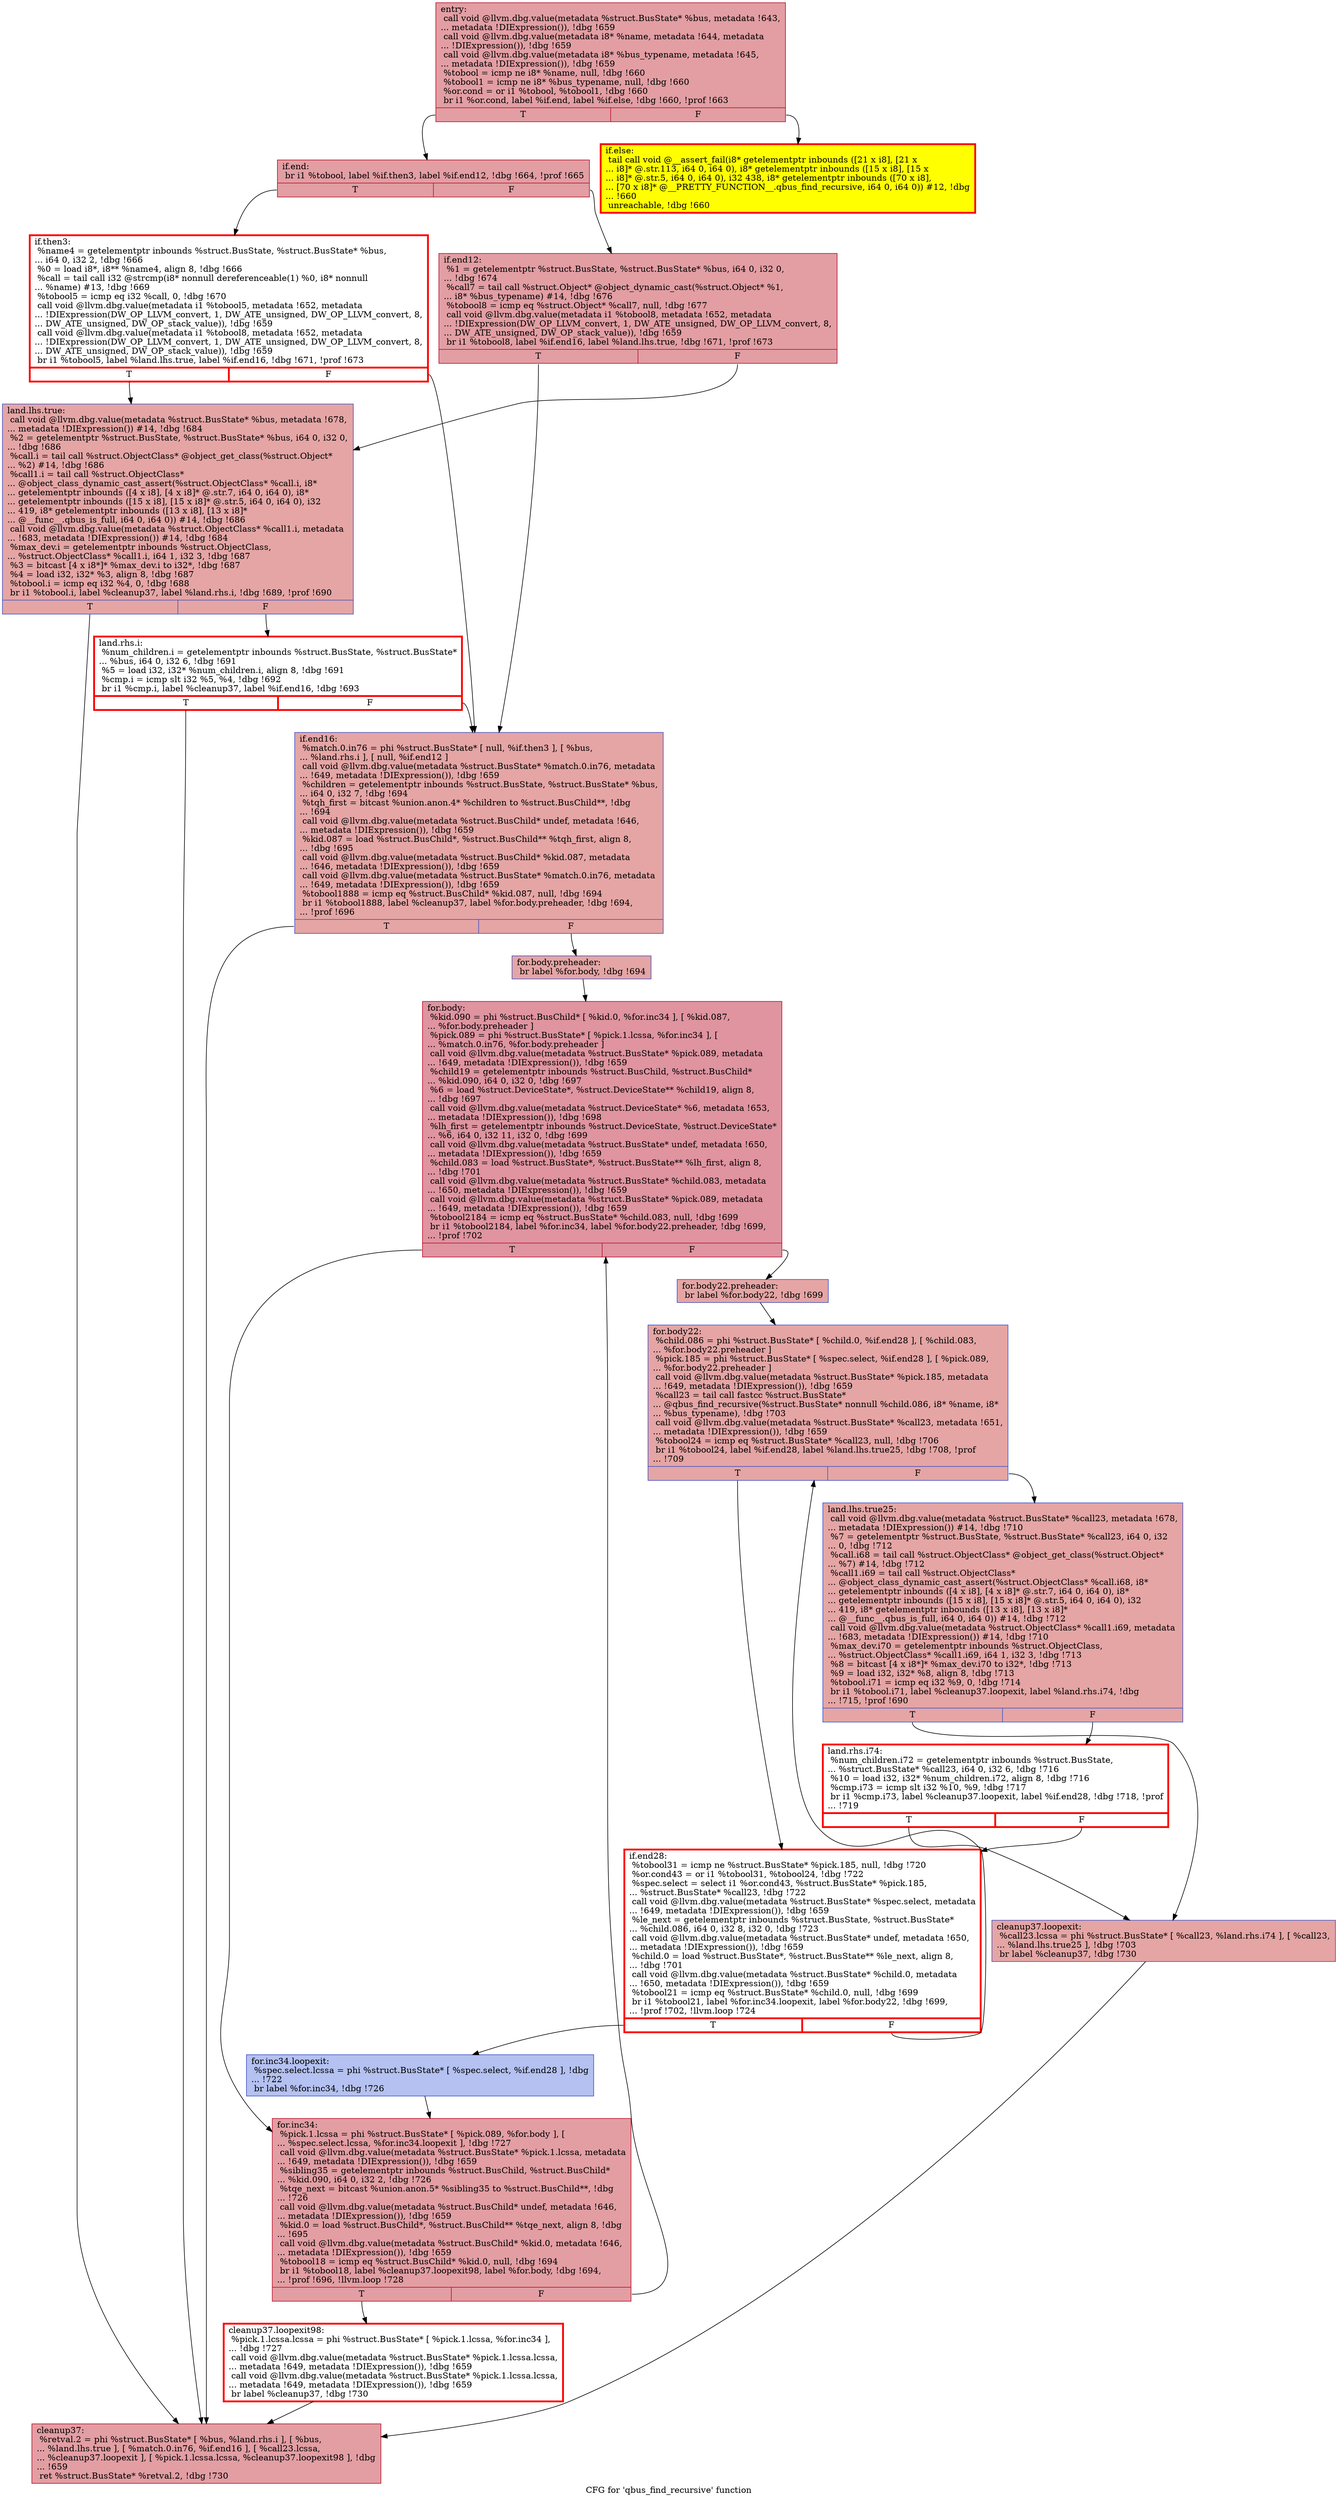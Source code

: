 digraph "CFG for 'qbus_find_recursive' function" {
	label="CFG for 'qbus_find_recursive' function";

	Node0x5648baee8f90 [shape=record,color="#b70d28ff", style=filled, fillcolor="#be242e70",label="{entry:\l  call void @llvm.dbg.value(metadata %struct.BusState* %bus, metadata !643,\l... metadata !DIExpression()), !dbg !659\l  call void @llvm.dbg.value(metadata i8* %name, metadata !644, metadata\l... !DIExpression()), !dbg !659\l  call void @llvm.dbg.value(metadata i8* %bus_typename, metadata !645,\l... metadata !DIExpression()), !dbg !659\l  %tobool = icmp ne i8* %name, null, !dbg !660\l  %tobool1 = icmp ne i8* %bus_typename, null, !dbg !660\l  %or.cond = or i1 %tobool, %tobool1, !dbg !660\l  br i1 %or.cond, label %if.end, label %if.else, !dbg !660, !prof !663\l|{<s0>T|<s1>F}}"];
	Node0x5648baee8f90:s0 -> Node0x5648baf0de60;
	Node0x5648baee8f90:s1 -> Node0x5648baf0ded0;
	Node0x5648baf0ded0 [shape=record,penwidth=3.0, style="filled", color="red", fillcolor="yellow",label="{if.else:                                          \l  tail call void @__assert_fail(i8* getelementptr inbounds ([21 x i8], [21 x\l... i8]* @.str.113, i64 0, i64 0), i8* getelementptr inbounds ([15 x i8], [15 x\l... i8]* @.str.5, i64 0, i64 0), i32 438, i8* getelementptr inbounds ([70 x i8],\l... [70 x i8]* @__PRETTY_FUNCTION__.qbus_find_recursive, i64 0, i64 0)) #12, !dbg\l... !660\l  unreachable, !dbg !660\l}"];
	Node0x5648baf0de60 [shape=record,color="#b70d28ff", style=filled, fillcolor="#be242e70",label="{if.end:                                           \l  br i1 %tobool, label %if.then3, label %if.end12, !dbg !664, !prof !665\l|{<s0>T|<s1>F}}"];
	Node0x5648baf0de60:s0 -> Node0x5648baf0e950;
	Node0x5648baf0de60:s1 -> Node0x5648baf0ea10;
	Node0x5648baf0e950 [shape=record,penwidth=3.0, color="red",label="{if.then3:                                         \l  %name4 = getelementptr inbounds %struct.BusState, %struct.BusState* %bus,\l... i64 0, i32 2, !dbg !666\l  %0 = load i8*, i8** %name4, align 8, !dbg !666\l  %call = tail call i32 @strcmp(i8* nonnull dereferenceable(1) %0, i8* nonnull\l... %name) #13, !dbg !669\l  %tobool5 = icmp eq i32 %call, 0, !dbg !670\l  call void @llvm.dbg.value(metadata i1 %tobool5, metadata !652, metadata\l... !DIExpression(DW_OP_LLVM_convert, 1, DW_ATE_unsigned, DW_OP_LLVM_convert, 8,\l... DW_ATE_unsigned, DW_OP_stack_value)), !dbg !659\l  call void @llvm.dbg.value(metadata i1 %tobool8, metadata !652, metadata\l... !DIExpression(DW_OP_LLVM_convert, 1, DW_ATE_unsigned, DW_OP_LLVM_convert, 8,\l... DW_ATE_unsigned, DW_OP_stack_value)), !dbg !659\l  br i1 %tobool5, label %land.lhs.true, label %if.end16, !dbg !671, !prof !673\l|{<s0>T|<s1>F}}"];
	Node0x5648baf0e950:s0 -> Node0x5648baf10050;
	Node0x5648baf0e950:s1 -> Node0x5648baf0ffe0;
	Node0x5648baf0ea10 [shape=record,color="#b70d28ff", style=filled, fillcolor="#be242e70",label="{if.end12:                                         \l  %1 = getelementptr %struct.BusState, %struct.BusState* %bus, i64 0, i32 0,\l... !dbg !674\l  %call7 = tail call %struct.Object* @object_dynamic_cast(%struct.Object* %1,\l... i8* %bus_typename) #14, !dbg !676\l  %tobool8 = icmp eq %struct.Object* %call7, null, !dbg !677\l  call void @llvm.dbg.value(metadata i1 %tobool8, metadata !652, metadata\l... !DIExpression(DW_OP_LLVM_convert, 1, DW_ATE_unsigned, DW_OP_LLVM_convert, 8,\l... DW_ATE_unsigned, DW_OP_stack_value)), !dbg !659\l  br i1 %tobool8, label %if.end16, label %land.lhs.true, !dbg !671, !prof !673\l|{<s0>T|<s1>F}}"];
	Node0x5648baf0ea10:s0 -> Node0x5648baf0ffe0;
	Node0x5648baf0ea10:s1 -> Node0x5648baf10050;
	Node0x5648baf10050 [shape=record,color="#3d50c3ff", style=filled, fillcolor="#c5333470",label="{land.lhs.true:                                    \l  call void @llvm.dbg.value(metadata %struct.BusState* %bus, metadata !678,\l... metadata !DIExpression()) #14, !dbg !684\l  %2 = getelementptr %struct.BusState, %struct.BusState* %bus, i64 0, i32 0,\l... !dbg !686\l  %call.i = tail call %struct.ObjectClass* @object_get_class(%struct.Object*\l... %2) #14, !dbg !686\l  %call1.i = tail call %struct.ObjectClass*\l... @object_class_dynamic_cast_assert(%struct.ObjectClass* %call.i, i8*\l... getelementptr inbounds ([4 x i8], [4 x i8]* @.str.7, i64 0, i64 0), i8*\l... getelementptr inbounds ([15 x i8], [15 x i8]* @.str.5, i64 0, i64 0), i32\l... 419, i8* getelementptr inbounds ([13 x i8], [13 x i8]*\l... @__func__.qbus_is_full, i64 0, i64 0)) #14, !dbg !686\l  call void @llvm.dbg.value(metadata %struct.ObjectClass* %call1.i, metadata\l... !683, metadata !DIExpression()) #14, !dbg !684\l  %max_dev.i = getelementptr inbounds %struct.ObjectClass,\l... %struct.ObjectClass* %call1.i, i64 1, i32 3, !dbg !687\l  %3 = bitcast [4 x i8*]* %max_dev.i to i32*, !dbg !687\l  %4 = load i32, i32* %3, align 8, !dbg !687\l  %tobool.i = icmp eq i32 %4, 0, !dbg !688\l  br i1 %tobool.i, label %cleanup37, label %land.rhs.i, !dbg !689, !prof !690\l|{<s0>T|<s1>F}}"];
	Node0x5648baf10050:s0 -> Node0x5648baf108d0;
	Node0x5648baf10050:s1 -> Node0x5648bae9d6a0;
	Node0x5648bae9d6a0 [shape=record,penwidth=3.0, color="red",label="{land.rhs.i:                                       \l  %num_children.i = getelementptr inbounds %struct.BusState, %struct.BusState*\l... %bus, i64 0, i32 6, !dbg !691\l  %5 = load i32, i32* %num_children.i, align 8, !dbg !691\l  %cmp.i = icmp slt i32 %5, %4, !dbg !692\l  br i1 %cmp.i, label %cleanup37, label %if.end16, !dbg !693\l|{<s0>T|<s1>F}}"];
	Node0x5648bae9d6a0:s0 -> Node0x5648baf108d0;
	Node0x5648bae9d6a0:s1 -> Node0x5648baf0ffe0;
	Node0x5648baf0ffe0 [shape=record,color="#3d50c3ff", style=filled, fillcolor="#c5333470",label="{if.end16:                                         \l  %match.0.in76 = phi %struct.BusState* [ null, %if.then3 ], [ %bus,\l... %land.rhs.i ], [ null, %if.end12 ]\l  call void @llvm.dbg.value(metadata %struct.BusState* %match.0.in76, metadata\l... !649, metadata !DIExpression()), !dbg !659\l  %children = getelementptr inbounds %struct.BusState, %struct.BusState* %bus,\l... i64 0, i32 7, !dbg !694\l  %tqh_first = bitcast %union.anon.4* %children to %struct.BusChild**, !dbg\l... !694\l  call void @llvm.dbg.value(metadata %struct.BusChild* undef, metadata !646,\l... metadata !DIExpression()), !dbg !659\l  %kid.087 = load %struct.BusChild*, %struct.BusChild** %tqh_first, align 8,\l... !dbg !695\l  call void @llvm.dbg.value(metadata %struct.BusChild* %kid.087, metadata\l... !646, metadata !DIExpression()), !dbg !659\l  call void @llvm.dbg.value(metadata %struct.BusState* %match.0.in76, metadata\l... !649, metadata !DIExpression()), !dbg !659\l  %tobool1888 = icmp eq %struct.BusChild* %kid.087, null, !dbg !694\l  br i1 %tobool1888, label %cleanup37, label %for.body.preheader, !dbg !694,\l... !prof !696\l|{<s0>T|<s1>F}}"];
	Node0x5648baf0ffe0:s0 -> Node0x5648baf108d0;
	Node0x5648baf0ffe0:s1 -> Node0x5648baf12c10;
	Node0x5648baf12c10 [shape=record,color="#3d50c3ff", style=filled, fillcolor="#c5333470",label="{for.body.preheader:                               \l  br label %for.body, !dbg !694\l}"];
	Node0x5648baf12c10 -> Node0x5648baf11a60;
	Node0x5648baf11a60 [shape=record,color="#b70d28ff", style=filled, fillcolor="#b70d2870",label="{for.body:                                         \l  %kid.090 = phi %struct.BusChild* [ %kid.0, %for.inc34 ], [ %kid.087,\l... %for.body.preheader ]\l  %pick.089 = phi %struct.BusState* [ %pick.1.lcssa, %for.inc34 ], [\l... %match.0.in76, %for.body.preheader ]\l  call void @llvm.dbg.value(metadata %struct.BusState* %pick.089, metadata\l... !649, metadata !DIExpression()), !dbg !659\l  %child19 = getelementptr inbounds %struct.BusChild, %struct.BusChild*\l... %kid.090, i64 0, i32 0, !dbg !697\l  %6 = load %struct.DeviceState*, %struct.DeviceState** %child19, align 8,\l... !dbg !697\l  call void @llvm.dbg.value(metadata %struct.DeviceState* %6, metadata !653,\l... metadata !DIExpression()), !dbg !698\l  %lh_first = getelementptr inbounds %struct.DeviceState, %struct.DeviceState*\l... %6, i64 0, i32 11, i32 0, !dbg !699\l  call void @llvm.dbg.value(metadata %struct.BusState* undef, metadata !650,\l... metadata !DIExpression()), !dbg !659\l  %child.083 = load %struct.BusState*, %struct.BusState** %lh_first, align 8,\l... !dbg !701\l  call void @llvm.dbg.value(metadata %struct.BusState* %child.083, metadata\l... !650, metadata !DIExpression()), !dbg !659\l  call void @llvm.dbg.value(metadata %struct.BusState* %pick.089, metadata\l... !649, metadata !DIExpression()), !dbg !659\l  %tobool2184 = icmp eq %struct.BusState* %child.083, null, !dbg !699\l  br i1 %tobool2184, label %for.inc34, label %for.body22.preheader, !dbg !699,\l... !prof !702\l|{<s0>T|<s1>F}}"];
	Node0x5648baf11a60:s0 -> Node0x5648baf119b0;
	Node0x5648baf11a60:s1 -> Node0x5648bb08c740;
	Node0x5648bb08c740 [shape=record,color="#3d50c3ff", style=filled, fillcolor="#c5333470",label="{for.body22.preheader:                             \l  br label %for.body22, !dbg !699\l}"];
	Node0x5648bb08c740 -> Node0x5648baf12e70;
	Node0x5648baf12e70 [shape=record,color="#3d50c3ff", style=filled, fillcolor="#c5333470",label="{for.body22:                                       \l  %child.086 = phi %struct.BusState* [ %child.0, %if.end28 ], [ %child.083,\l... %for.body22.preheader ]\l  %pick.185 = phi %struct.BusState* [ %spec.select, %if.end28 ], [ %pick.089,\l... %for.body22.preheader ]\l  call void @llvm.dbg.value(metadata %struct.BusState* %pick.185, metadata\l... !649, metadata !DIExpression()), !dbg !659\l  %call23 = tail call fastcc %struct.BusState*\l... @qbus_find_recursive(%struct.BusState* nonnull %child.086, i8* %name, i8*\l... %bus_typename), !dbg !703\l  call void @llvm.dbg.value(metadata %struct.BusState* %call23, metadata !651,\l... metadata !DIExpression()), !dbg !659\l  %tobool24 = icmp eq %struct.BusState* %call23, null, !dbg !706\l  br i1 %tobool24, label %if.end28, label %land.lhs.true25, !dbg !708, !prof\l... !709\l|{<s0>T|<s1>F}}"];
	Node0x5648baf12e70:s0 -> Node0x5648baf13680;
	Node0x5648baf12e70:s1 -> Node0x5648baf136f0;
	Node0x5648baf136f0 [shape=record,color="#3d50c3ff", style=filled, fillcolor="#c5333470",label="{land.lhs.true25:                                  \l  call void @llvm.dbg.value(metadata %struct.BusState* %call23, metadata !678,\l... metadata !DIExpression()) #14, !dbg !710\l  %7 = getelementptr %struct.BusState, %struct.BusState* %call23, i64 0, i32\l... 0, !dbg !712\l  %call.i68 = tail call %struct.ObjectClass* @object_get_class(%struct.Object*\l... %7) #14, !dbg !712\l  %call1.i69 = tail call %struct.ObjectClass*\l... @object_class_dynamic_cast_assert(%struct.ObjectClass* %call.i68, i8*\l... getelementptr inbounds ([4 x i8], [4 x i8]* @.str.7, i64 0, i64 0), i8*\l... getelementptr inbounds ([15 x i8], [15 x i8]* @.str.5, i64 0, i64 0), i32\l... 419, i8* getelementptr inbounds ([13 x i8], [13 x i8]*\l... @__func__.qbus_is_full, i64 0, i64 0)) #14, !dbg !712\l  call void @llvm.dbg.value(metadata %struct.ObjectClass* %call1.i69, metadata\l... !683, metadata !DIExpression()) #14, !dbg !710\l  %max_dev.i70 = getelementptr inbounds %struct.ObjectClass,\l... %struct.ObjectClass* %call1.i69, i64 1, i32 3, !dbg !713\l  %8 = bitcast [4 x i8*]* %max_dev.i70 to i32*, !dbg !713\l  %9 = load i32, i32* %8, align 8, !dbg !713\l  %tobool.i71 = icmp eq i32 %9, 0, !dbg !714\l  br i1 %tobool.i71, label %cleanup37.loopexit, label %land.rhs.i74, !dbg\l... !715, !prof !690\l|{<s0>T|<s1>F}}"];
	Node0x5648baf136f0:s0 -> Node0x5648bb0a5a30;
	Node0x5648baf136f0:s1 -> Node0x5648bae83a60;
	Node0x5648bae83a60 [shape=record,penwidth=3.0, color="red",label="{land.rhs.i74:                                     \l  %num_children.i72 = getelementptr inbounds %struct.BusState,\l... %struct.BusState* %call23, i64 0, i32 6, !dbg !716\l  %10 = load i32, i32* %num_children.i72, align 8, !dbg !716\l  %cmp.i73 = icmp slt i32 %10, %9, !dbg !717\l  br i1 %cmp.i73, label %cleanup37.loopexit, label %if.end28, !dbg !718, !prof\l... !719\l|{<s0>T|<s1>F}}"];
	Node0x5648bae83a60:s0 -> Node0x5648bb0a5a30;
	Node0x5648bae83a60:s1 -> Node0x5648baf13680;
	Node0x5648baf13680 [shape=record,penwidth=3.0, color="red",label="{if.end28:                                         \l  %tobool31 = icmp ne %struct.BusState* %pick.185, null, !dbg !720\l  %or.cond43 = or i1 %tobool31, %tobool24, !dbg !722\l  %spec.select = select i1 %or.cond43, %struct.BusState* %pick.185,\l... %struct.BusState* %call23, !dbg !722\l  call void @llvm.dbg.value(metadata %struct.BusState* %spec.select, metadata\l... !649, metadata !DIExpression()), !dbg !659\l  %le_next = getelementptr inbounds %struct.BusState, %struct.BusState*\l... %child.086, i64 0, i32 8, i32 0, !dbg !723\l  call void @llvm.dbg.value(metadata %struct.BusState* undef, metadata !650,\l... metadata !DIExpression()), !dbg !659\l  %child.0 = load %struct.BusState*, %struct.BusState** %le_next, align 8,\l... !dbg !701\l  call void @llvm.dbg.value(metadata %struct.BusState* %child.0, metadata\l... !650, metadata !DIExpression()), !dbg !659\l  %tobool21 = icmp eq %struct.BusState* %child.0, null, !dbg !699\l  br i1 %tobool21, label %for.inc34.loopexit, label %for.body22, !dbg !699,\l... !prof !702, !llvm.loop !724\l|{<s0>T|<s1>F}}"];
	Node0x5648baf13680:s0 -> Node0x5648baf1ebd0;
	Node0x5648baf13680:s1 -> Node0x5648baf12e70;
	Node0x5648baf1ebd0 [shape=record,color="#3d50c3ff", style=filled, fillcolor="#5572df70",label="{for.inc34.loopexit:                               \l  %spec.select.lcssa = phi %struct.BusState* [ %spec.select, %if.end28 ], !dbg\l... !722\l  br label %for.inc34, !dbg !726\l}"];
	Node0x5648baf1ebd0 -> Node0x5648baf119b0;
	Node0x5648baf119b0 [shape=record,color="#b70d28ff", style=filled, fillcolor="#be242e70",label="{for.inc34:                                        \l  %pick.1.lcssa = phi %struct.BusState* [ %pick.089, %for.body ], [\l... %spec.select.lcssa, %for.inc34.loopexit ], !dbg !727\l  call void @llvm.dbg.value(metadata %struct.BusState* %pick.1.lcssa, metadata\l... !649, metadata !DIExpression()), !dbg !659\l  %sibling35 = getelementptr inbounds %struct.BusChild, %struct.BusChild*\l... %kid.090, i64 0, i32 2, !dbg !726\l  %tqe_next = bitcast %union.anon.5* %sibling35 to %struct.BusChild**, !dbg\l... !726\l  call void @llvm.dbg.value(metadata %struct.BusChild* undef, metadata !646,\l... metadata !DIExpression()), !dbg !659\l  %kid.0 = load %struct.BusChild*, %struct.BusChild** %tqe_next, align 8, !dbg\l... !695\l  call void @llvm.dbg.value(metadata %struct.BusChild* %kid.0, metadata !646,\l... metadata !DIExpression()), !dbg !659\l  %tobool18 = icmp eq %struct.BusChild* %kid.0, null, !dbg !694\l  br i1 %tobool18, label %cleanup37.loopexit98, label %for.body, !dbg !694,\l... !prof !696, !llvm.loop !728\l|{<s0>T|<s1>F}}"];
	Node0x5648baf119b0:s0 -> Node0x5648bb034a70;
	Node0x5648baf119b0:s1 -> Node0x5648baf11a60;
	Node0x5648bb0a5a30 [shape=record,color="#3d50c3ff", style=filled, fillcolor="#c5333470",label="{cleanup37.loopexit:                               \l  %call23.lcssa = phi %struct.BusState* [ %call23, %land.rhs.i74 ], [ %call23,\l... %land.lhs.true25 ], !dbg !703\l  br label %cleanup37, !dbg !730\l}"];
	Node0x5648bb0a5a30 -> Node0x5648baf108d0;
	Node0x5648bb034a70 [shape=record,penwidth=3.0, color="red",label="{cleanup37.loopexit98:                             \l  %pick.1.lcssa.lcssa = phi %struct.BusState* [ %pick.1.lcssa, %for.inc34 ],\l... !dbg !727\l  call void @llvm.dbg.value(metadata %struct.BusState* %pick.1.lcssa.lcssa,\l... metadata !649, metadata !DIExpression()), !dbg !659\l  call void @llvm.dbg.value(metadata %struct.BusState* %pick.1.lcssa.lcssa,\l... metadata !649, metadata !DIExpression()), !dbg !659\l  br label %cleanup37, !dbg !730\l}"];
	Node0x5648bb034a70 -> Node0x5648baf108d0;
	Node0x5648baf108d0 [shape=record,color="#b70d28ff", style=filled, fillcolor="#be242e70",label="{cleanup37:                                        \l  %retval.2 = phi %struct.BusState* [ %bus, %land.rhs.i ], [ %bus,\l... %land.lhs.true ], [ %match.0.in76, %if.end16 ], [ %call23.lcssa,\l... %cleanup37.loopexit ], [ %pick.1.lcssa.lcssa, %cleanup37.loopexit98 ], !dbg\l... !659\l  ret %struct.BusState* %retval.2, !dbg !730\l}"];
}
